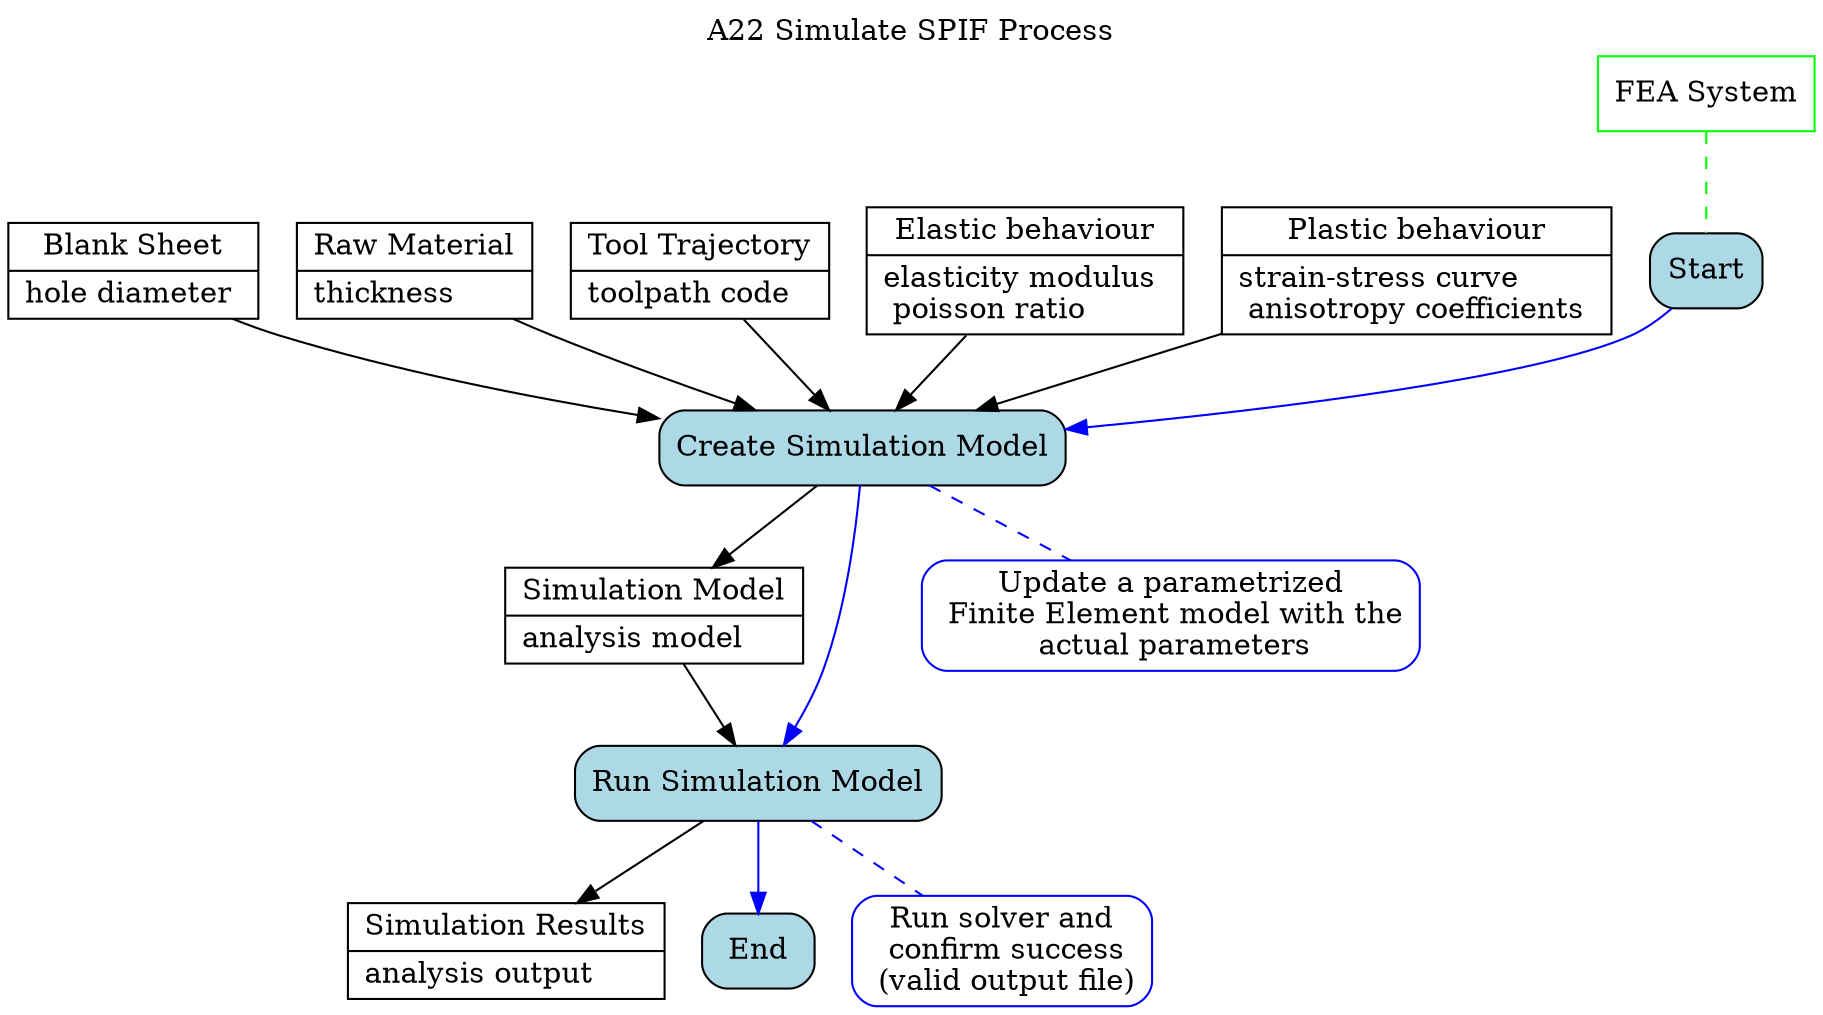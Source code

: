 digraph behaviourmodel {


# activity title
labelloc="t"
label="A22 Simulate SPIF Process"

# inputs and outputs
node [shape=record, style=filled, fillcolor=white, color=black]
blank [label="{Blank Sheet | hole diameter \l}"]
raw [label="{Raw Material | thickness \l}"]
path [label="{Tool Trajectory | toolpath code \l}"]
sim_res [label="{Simulation Results | analysis output \l}"]
sim_model [label="{Simulation Model | analysis model \l}"]
elastic [label="{Elastic behaviour | elasticity modulus \l poisson ratio \l}"]
plastic [label="{Plastic behaviour | strain-stress curve \l anisotropy coefficients \l}"]
        
# mechanisms
node [shape=box, style=filled, fillcolor=white, color=green]
fea [label="FEA System"]

# tasks definition
node [shape=box, style="filled, rounded", fillcolor=lightblue, color=black]
Start
t1 [label="Create Simulation Model"]
t2 [label="Run Simulation Model"]
End

# rules
node [shape=box, style="filled, rounded", fillcolor=white, color=blue]
r1 [label="Update a parametrized\n Finite Element model with the\n actual parameters"]
r2 [label="Run solver and\n confirm success\n (valid output file)"]

# attaching rules
edge [dir=none, color=blue, style=dashed]
t1 -> r1
t2 -> r2

# task sequence
edge [dir=forward, color=blue, fontcolor=blue, style=solid]
Start -> t1 -> t2 -> End

# attaching mechanisms
edge [dir=none, color=green, style=dashed]
fea -> Start

# attaching inputs and outputs
edge [dir=forward, color=black, fontcolor=black, style=solid]
{blank, raw, path, elastic, plastic} -> t1 -> sim_model
sim_model -> t2 -> sim_res
}

